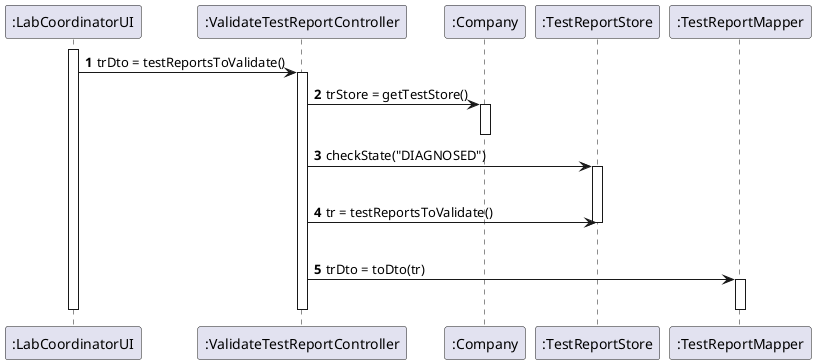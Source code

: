 @startuml
autonumber
'hide footbox


participant ":LabCoordinatorUI" as UI
participant ":ValidateTestReportController" as CTRL
participant ":Company" as _APP
participant ":TestReportStore" as PCS
participant ":TestReportMapper" as PM


activate UI
UI -> CTRL : trDto = testReportsToValidate()
activate CTRL
CTRL -> _APP : trStore = getTestStore()
activate _APP
deactivate _APP
CTRL -> PCS : checkState("DIAGNOSED")
|||
activate PCS
CTRL -> PCS : tr = testReportsToValidate()
|||
deactivate PCS
CTRL -> PM : trDto = toDto(tr)
activate PM
deactivate PM

deactivate CTRL
deactivate UI





@enduml